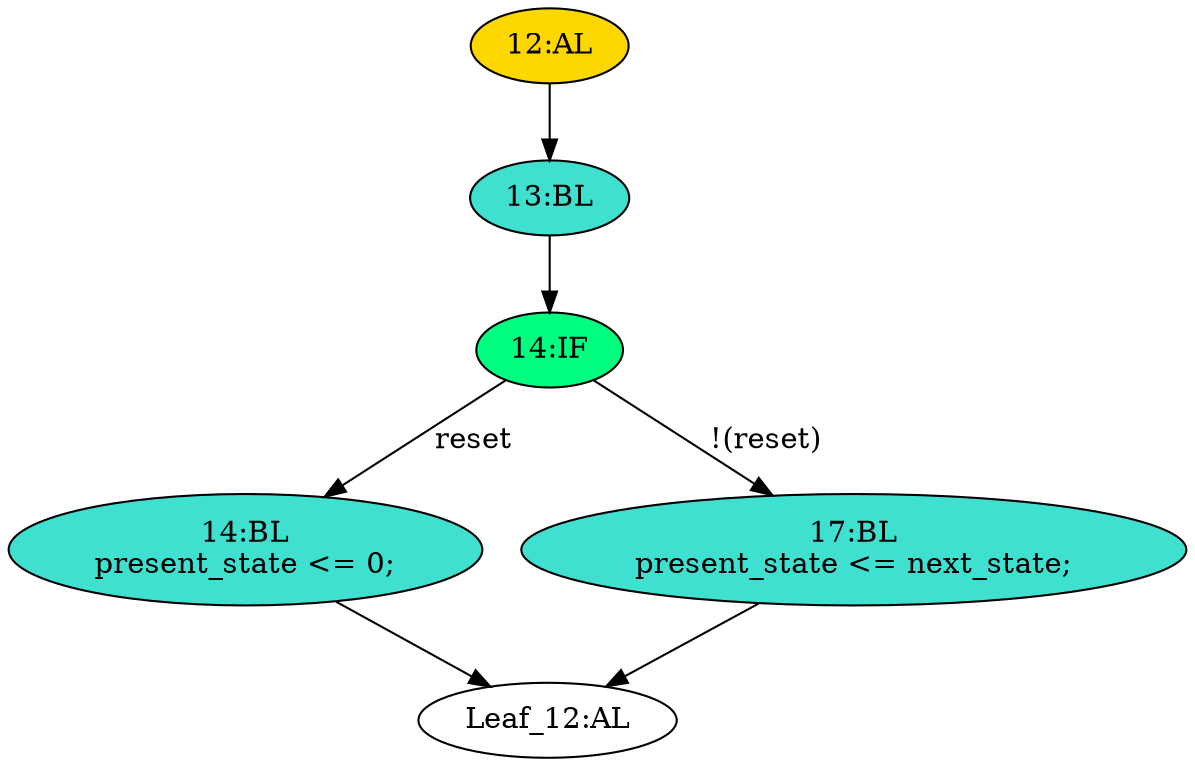 strict digraph "" {
	node [label="\N"];
	"14:BL"	[ast="<pyverilog.vparser.ast.Block object at 0x7ff4ac9a6d90>",
		fillcolor=turquoise,
		label="14:BL
present_state <= 0;",
		statements="[<pyverilog.vparser.ast.NonblockingSubstitution object at 0x7ff4ac9a6b10>]",
		style=filled,
		typ=Block];
	"Leaf_12:AL"	[def_var="['present_state']",
		label="Leaf_12:AL"];
	"14:BL" -> "Leaf_12:AL"	[cond="[]",
		lineno=None];
	"17:BL"	[ast="<pyverilog.vparser.ast.Block object at 0x7ff4ac9a6f50>",
		fillcolor=turquoise,
		label="17:BL
present_state <= next_state;",
		statements="[<pyverilog.vparser.ast.NonblockingSubstitution object at 0x7ff4ac9a6dd0>]",
		style=filled,
		typ=Block];
	"17:BL" -> "Leaf_12:AL"	[cond="[]",
		lineno=None];
	"13:BL"	[ast="<pyverilog.vparser.ast.Block object at 0x7ff4ac9a6f90>",
		fillcolor=turquoise,
		label="13:BL",
		statements="[]",
		style=filled,
		typ=Block];
	"14:IF"	[ast="<pyverilog.vparser.ast.IfStatement object at 0x7ff4ac9a6fd0>",
		fillcolor=springgreen,
		label="14:IF",
		statements="[]",
		style=filled,
		typ=IfStatement];
	"13:BL" -> "14:IF"	[cond="[]",
		lineno=None];
	"14:IF" -> "14:BL"	[cond="['reset']",
		label=reset,
		lineno=14];
	"14:IF" -> "17:BL"	[cond="['reset']",
		label="!(reset)",
		lineno=14];
	"12:AL"	[ast="<pyverilog.vparser.ast.Always object at 0x7ff4ac9ae150>",
		clk_sens=True,
		fillcolor=gold,
		label="12:AL",
		sens="['clk', 'reset']",
		statements="[]",
		style=filled,
		typ=Always,
		use_var="['reset', 'next_state']"];
	"12:AL" -> "13:BL"	[cond="[]",
		lineno=None];
}
